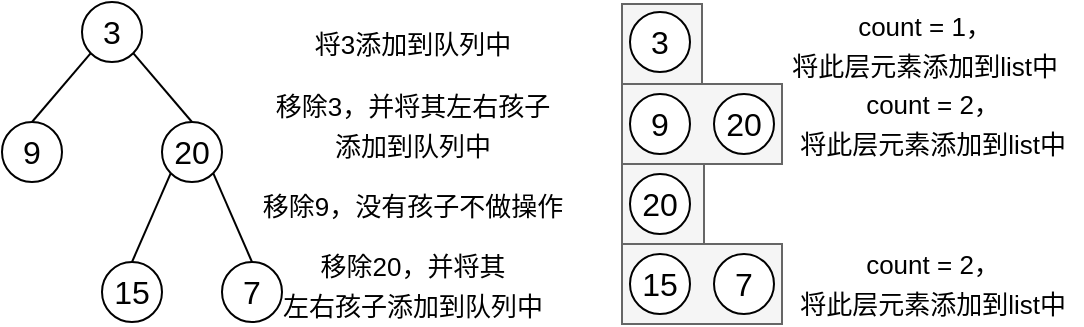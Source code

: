 <mxfile version="13.6.0" type="device"><diagram id="EYuSuCZulOfO2LCgVbVd" name="第 1 页"><mxGraphModel dx="946" dy="604" grid="1" gridSize="10" guides="1" tooltips="1" connect="1" arrows="1" fold="1" page="1" pageScale="1" pageWidth="827" pageHeight="1169" math="0" shadow="0"><root><mxCell id="0"/><mxCell id="1" parent="0"/><mxCell id="thQtasyw0ZOPS8EW21V7-7" style="rounded=0;orthogonalLoop=1;jettySize=auto;html=1;exitX=0;exitY=1;exitDx=0;exitDy=0;entryX=0.5;entryY=0;entryDx=0;entryDy=0;fontSize=16;endArrow=none;endFill=0;" edge="1" parent="1" source="thQtasyw0ZOPS8EW21V7-2" target="thQtasyw0ZOPS8EW21V7-3"><mxGeometry relative="1" as="geometry"/></mxCell><mxCell id="thQtasyw0ZOPS8EW21V7-8" style="edgeStyle=none;rounded=0;orthogonalLoop=1;jettySize=auto;html=1;exitX=1;exitY=1;exitDx=0;exitDy=0;entryX=0.5;entryY=0;entryDx=0;entryDy=0;endArrow=none;endFill=0;fontSize=16;" edge="1" parent="1" source="thQtasyw0ZOPS8EW21V7-2" target="thQtasyw0ZOPS8EW21V7-4"><mxGeometry relative="1" as="geometry"/></mxCell><mxCell id="thQtasyw0ZOPS8EW21V7-2" value="3" style="ellipse;whiteSpace=wrap;html=1;aspect=fixed;fontSize=16;" vertex="1" parent="1"><mxGeometry x="129" y="39" width="30" height="30" as="geometry"/></mxCell><mxCell id="thQtasyw0ZOPS8EW21V7-3" value="9" style="ellipse;whiteSpace=wrap;html=1;aspect=fixed;fontSize=16;" vertex="1" parent="1"><mxGeometry x="89" y="99" width="30" height="30" as="geometry"/></mxCell><mxCell id="thQtasyw0ZOPS8EW21V7-9" style="edgeStyle=none;rounded=0;orthogonalLoop=1;jettySize=auto;html=1;exitX=0;exitY=1;exitDx=0;exitDy=0;entryX=0.5;entryY=0;entryDx=0;entryDy=0;endArrow=none;endFill=0;fontSize=16;" edge="1" parent="1" source="thQtasyw0ZOPS8EW21V7-4" target="thQtasyw0ZOPS8EW21V7-5"><mxGeometry relative="1" as="geometry"/></mxCell><mxCell id="thQtasyw0ZOPS8EW21V7-10" style="edgeStyle=none;rounded=0;orthogonalLoop=1;jettySize=auto;html=1;exitX=1;exitY=1;exitDx=0;exitDy=0;entryX=0.5;entryY=0;entryDx=0;entryDy=0;endArrow=none;endFill=0;fontSize=16;" edge="1" parent="1" source="thQtasyw0ZOPS8EW21V7-4" target="thQtasyw0ZOPS8EW21V7-6"><mxGeometry relative="1" as="geometry"/></mxCell><mxCell id="thQtasyw0ZOPS8EW21V7-4" value="20" style="ellipse;whiteSpace=wrap;html=1;aspect=fixed;fontSize=16;" vertex="1" parent="1"><mxGeometry x="169" y="99" width="30" height="30" as="geometry"/></mxCell><mxCell id="thQtasyw0ZOPS8EW21V7-5" value="15" style="ellipse;whiteSpace=wrap;html=1;aspect=fixed;fontSize=16;" vertex="1" parent="1"><mxGeometry x="139" y="169" width="30" height="30" as="geometry"/></mxCell><mxCell id="thQtasyw0ZOPS8EW21V7-6" value="7" style="ellipse;whiteSpace=wrap;html=1;aspect=fixed;fontSize=16;" vertex="1" parent="1"><mxGeometry x="199" y="169" width="30" height="30" as="geometry"/></mxCell><mxCell id="thQtasyw0ZOPS8EW21V7-11" value="" style="rounded=0;whiteSpace=wrap;html=1;fontSize=16;fillColor=#f5f5f5;strokeColor=#666666;fontColor=#333333;" vertex="1" parent="1"><mxGeometry x="399" y="40" width="40" height="40" as="geometry"/></mxCell><mxCell id="thQtasyw0ZOPS8EW21V7-12" value="3" style="ellipse;whiteSpace=wrap;html=1;aspect=fixed;fontSize=16;" vertex="1" parent="1"><mxGeometry x="403" y="44" width="30" height="30" as="geometry"/></mxCell><mxCell id="thQtasyw0ZOPS8EW21V7-13" value="&lt;font style=&quot;font-size: 13px&quot;&gt;将3添加到队列中&lt;/font&gt;" style="text;html=1;align=center;verticalAlign=middle;resizable=0;points=[];autosize=1;fontSize=16;" vertex="1" parent="1"><mxGeometry x="239" y="49" width="110" height="20" as="geometry"/></mxCell><mxCell id="thQtasyw0ZOPS8EW21V7-14" value="&lt;font style=&quot;font-size: 13px&quot;&gt;移除3，并将其左右孩子&lt;br&gt;添加到队列中&lt;/font&gt;" style="text;html=1;align=center;verticalAlign=middle;resizable=0;points=[];autosize=1;fontSize=16;" vertex="1" parent="1"><mxGeometry x="219" y="80" width="150" height="40" as="geometry"/></mxCell><mxCell id="thQtasyw0ZOPS8EW21V7-15" value="" style="rounded=0;whiteSpace=wrap;html=1;fontSize=16;fillColor=#f5f5f5;strokeColor=#666666;fontColor=#333333;" vertex="1" parent="1"><mxGeometry x="399" y="80" width="80" height="40" as="geometry"/></mxCell><mxCell id="thQtasyw0ZOPS8EW21V7-16" value="9" style="ellipse;whiteSpace=wrap;html=1;aspect=fixed;fontSize=16;" vertex="1" parent="1"><mxGeometry x="403" y="85" width="30" height="30" as="geometry"/></mxCell><mxCell id="thQtasyw0ZOPS8EW21V7-17" value="20" style="ellipse;whiteSpace=wrap;html=1;aspect=fixed;fontSize=16;" vertex="1" parent="1"><mxGeometry x="445" y="85" width="30" height="30" as="geometry"/></mxCell><mxCell id="thQtasyw0ZOPS8EW21V7-18" value="&lt;span style=&quot;font-size: 13px&quot;&gt;count = 1，&lt;br&gt;将此层元素添加到list中&lt;/span&gt;" style="text;html=1;align=center;verticalAlign=middle;resizable=0;points=[];autosize=1;fontSize=16;" vertex="1" parent="1"><mxGeometry x="475" y="40" width="150" height="40" as="geometry"/></mxCell><mxCell id="thQtasyw0ZOPS8EW21V7-19" value="&lt;span style=&quot;font-size: 13px&quot;&gt;count = 2，&lt;br&gt;将此层元素添加到list中&lt;/span&gt;" style="text;html=1;align=center;verticalAlign=middle;resizable=0;points=[];autosize=1;fontSize=16;" vertex="1" parent="1"><mxGeometry x="479" y="79" width="150" height="40" as="geometry"/></mxCell><mxCell id="thQtasyw0ZOPS8EW21V7-20" value="&lt;font style=&quot;font-size: 13px&quot;&gt;移除9，没有孩子不做操作&lt;/font&gt;" style="text;html=1;align=center;verticalAlign=middle;resizable=0;points=[];autosize=1;fontSize=16;" vertex="1" parent="1"><mxGeometry x="209" y="130" width="170" height="20" as="geometry"/></mxCell><mxCell id="thQtasyw0ZOPS8EW21V7-21" value="" style="rounded=0;whiteSpace=wrap;html=1;fontSize=16;fillColor=#f5f5f5;strokeColor=#666666;fontColor=#333333;" vertex="1" parent="1"><mxGeometry x="399" y="120" width="41" height="40" as="geometry"/></mxCell><mxCell id="thQtasyw0ZOPS8EW21V7-23" value="20" style="ellipse;whiteSpace=wrap;html=1;aspect=fixed;fontSize=16;" vertex="1" parent="1"><mxGeometry x="403" y="125" width="30" height="30" as="geometry"/></mxCell><mxCell id="thQtasyw0ZOPS8EW21V7-24" value="&lt;font style=&quot;font-size: 13px&quot;&gt;移除20，并将其&lt;br&gt;左右孩子添加到队列中&lt;/font&gt;" style="text;html=1;align=center;verticalAlign=middle;resizable=0;points=[];autosize=1;fontSize=16;" vertex="1" parent="1"><mxGeometry x="219" y="160" width="150" height="40" as="geometry"/></mxCell><mxCell id="thQtasyw0ZOPS8EW21V7-27" value="" style="rounded=0;whiteSpace=wrap;html=1;fontSize=16;fillColor=#f5f5f5;strokeColor=#666666;fontColor=#333333;" vertex="1" parent="1"><mxGeometry x="399" y="160" width="80" height="40" as="geometry"/></mxCell><mxCell id="thQtasyw0ZOPS8EW21V7-28" value="15" style="ellipse;whiteSpace=wrap;html=1;aspect=fixed;fontSize=16;" vertex="1" parent="1"><mxGeometry x="403" y="165" width="30" height="30" as="geometry"/></mxCell><mxCell id="thQtasyw0ZOPS8EW21V7-29" value="7" style="ellipse;whiteSpace=wrap;html=1;aspect=fixed;fontSize=16;" vertex="1" parent="1"><mxGeometry x="445" y="165" width="30" height="30" as="geometry"/></mxCell><mxCell id="thQtasyw0ZOPS8EW21V7-30" value="&lt;span style=&quot;font-size: 13px&quot;&gt;count = 2，&lt;br&gt;将此层元素添加到list中&lt;/span&gt;" style="text;html=1;align=center;verticalAlign=middle;resizable=0;points=[];autosize=1;fontSize=16;" vertex="1" parent="1"><mxGeometry x="479" y="159" width="150" height="40" as="geometry"/></mxCell></root></mxGraphModel></diagram></mxfile>